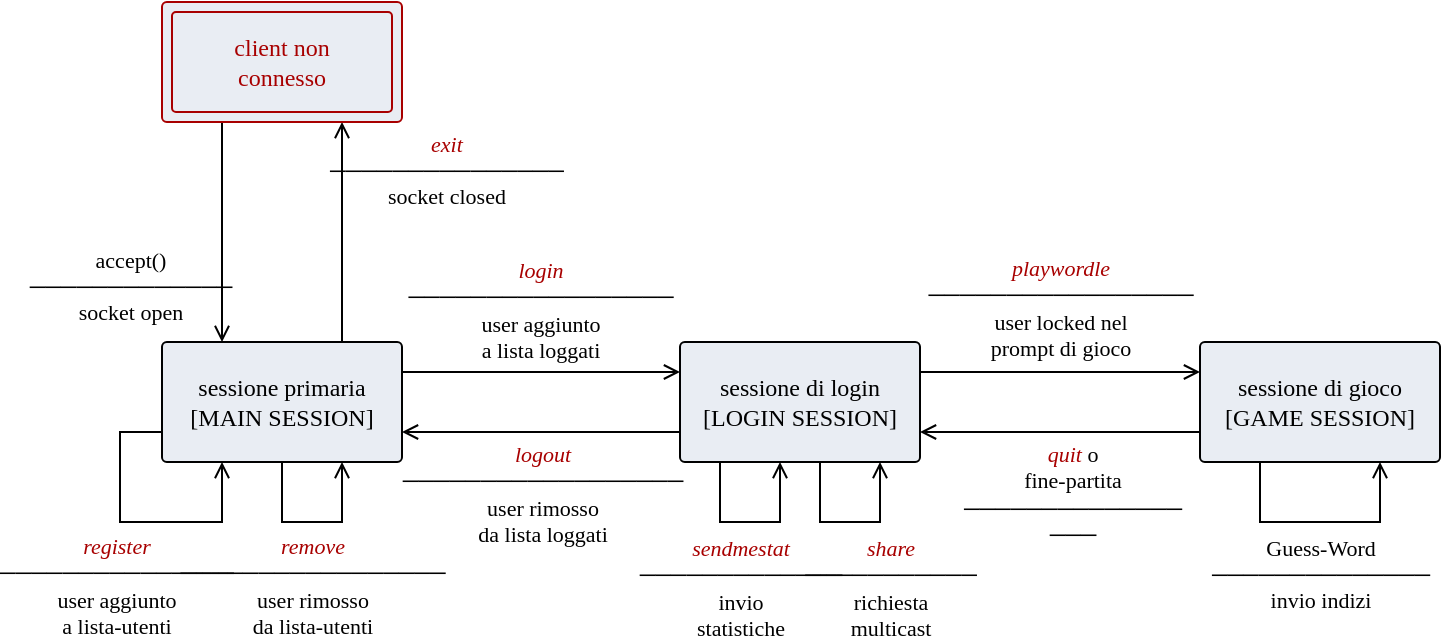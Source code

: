 <mxfile version="21.6.6" type="device">
  <diagram name="Page-1" id="AYuJeRKvqkkNsh38nICG">
    <mxGraphModel dx="1341" dy="438" grid="1" gridSize="10" guides="1" tooltips="1" connect="1" arrows="1" fold="1" page="0" pageScale="1" pageWidth="850" pageHeight="1100" math="0" shadow="0">
      <root>
        <mxCell id="0" />
        <mxCell id="1" parent="0" />
        <mxCell id="60f3MoB0Vz32lBh0VVLf-54" style="edgeStyle=orthogonalEdgeStyle;shape=connector;curved=1;rounded=1;orthogonalLoop=1;jettySize=auto;html=1;exitX=1;exitY=0.25;exitDx=0;exitDy=0;entryX=0;entryY=0.25;entryDx=0;entryDy=0;labelBackgroundColor=default;strokeColor=#000000;fontFamily=Ubuntu Mono;fontSize=11;fontColor=#000000;endArrow=open;endFill=0;" parent="1" source="60f3MoB0Vz32lBh0VVLf-3" target="60f3MoB0Vz32lBh0VVLf-6" edge="1">
          <mxGeometry relative="1" as="geometry" />
        </mxCell>
        <mxCell id="60f3MoB0Vz32lBh0VVLf-58" value="&lt;span style=&quot;font-size: 11px;&quot;&gt;&lt;i style=&quot;font-size: 11px;&quot;&gt;&lt;font color=&quot;#a80000&quot; style=&quot;font-size: 11px;&quot;&gt;login&lt;/font&gt;&lt;/i&gt;&lt;br style=&quot;font-size: 11px;&quot;&gt;&lt;font style=&quot;font-size: 11px;&quot;&gt;─────────────────&lt;br style=&quot;font-size: 11px;&quot;&gt;&lt;/font&gt;user aggiunto&lt;br style=&quot;font-size: 11px;&quot;&gt;a lista loggati&lt;br style=&quot;font-size: 11px;&quot;&gt;&lt;/span&gt;" style="edgeLabel;html=1;align=center;verticalAlign=middle;resizable=0;points=[];fontSize=11;fontFamily=Ubuntu Mono;fontColor=#000000;fontStyle=0;labelBackgroundColor=none;" parent="60f3MoB0Vz32lBh0VVLf-54" vertex="1" connectable="0">
          <mxGeometry x="-0.128" y="1" relative="1" as="geometry">
            <mxPoint x="8" y="-30" as="offset" />
          </mxGeometry>
        </mxCell>
        <mxCell id="xTMwFMf0HeDenURHJso6-14" style="edgeStyle=orthogonalEdgeStyle;rounded=0;orthogonalLoop=1;jettySize=auto;html=1;exitX=0.75;exitY=0;exitDx=0;exitDy=0;entryX=0.75;entryY=1;entryDx=0;entryDy=0;fontFamily=Ubuntu Mono;fontSize=12;fontColor=#000000;endArrow=open;endFill=0;" edge="1" parent="1" source="60f3MoB0Vz32lBh0VVLf-3" target="xTMwFMf0HeDenURHJso6-9">
          <mxGeometry relative="1" as="geometry" />
        </mxCell>
        <mxCell id="xTMwFMf0HeDenURHJso6-16" value="&lt;i style=&quot;font-size: 11px;&quot;&gt;&lt;font color=&quot;#a80000&quot; style=&quot;font-size: 11px;&quot;&gt;exit&lt;/font&gt;&lt;/i&gt;&lt;br style=&quot;font-size: 11px;&quot;&gt;───────────────&lt;br style=&quot;font-size: 11px;&quot;&gt;socket closed" style="edgeLabel;html=1;align=center;verticalAlign=middle;resizable=0;points=[];fontSize=11;fontFamily=Ubuntu Mono;fontColor=#000000;labelBackgroundColor=none;" vertex="1" connectable="0" parent="xTMwFMf0HeDenURHJso6-14">
          <mxGeometry x="0.011" y="-1" relative="1" as="geometry">
            <mxPoint x="51" y="-31" as="offset" />
          </mxGeometry>
        </mxCell>
        <mxCell id="60f3MoB0Vz32lBh0VVLf-3" value="sessione primaria&lt;br&gt;[MAIN SESSION]" style="rounded=1;whiteSpace=wrap;html=1;fontFamily=Ubuntu Mono;fontSize=12;labelBackgroundColor=#e9edf3;fillColor=#e9edf3;arcSize=4;strokeColor=#000000;fontColor=#000000;" parent="1" vertex="1">
          <mxGeometry x="41" y="240" width="120" height="60" as="geometry" />
        </mxCell>
        <mxCell id="60f3MoB0Vz32lBh0VVLf-55" style="edgeStyle=orthogonalEdgeStyle;shape=connector;curved=1;rounded=1;orthogonalLoop=1;jettySize=auto;html=1;exitX=0;exitY=0.75;exitDx=0;exitDy=0;entryX=1;entryY=0.75;entryDx=0;entryDy=0;labelBackgroundColor=default;strokeColor=#000000;fontFamily=Ubuntu Mono;fontSize=11;fontColor=#000000;endArrow=open;endFill=0;" parent="1" source="60f3MoB0Vz32lBh0VVLf-6" target="60f3MoB0Vz32lBh0VVLf-3" edge="1">
          <mxGeometry relative="1" as="geometry" />
        </mxCell>
        <mxCell id="60f3MoB0Vz32lBh0VVLf-59" value="&lt;span style=&quot;font-size: 11px;&quot;&gt;&lt;i style=&quot;font-size: 11px;&quot;&gt;&lt;font color=&quot;#a80000&quot; style=&quot;font-size: 11px;&quot;&gt;logout&lt;/font&gt;&lt;/i&gt;&lt;br style=&quot;font-size: 11px;&quot;&gt;&lt;font style=&quot;font-size: 11px;&quot;&gt;──────────────────&lt;br style=&quot;font-size: 11px;&quot;&gt;&lt;/font&gt;user rimosso&lt;br style=&quot;font-size: 11px;&quot;&gt;da lista loggati&lt;br style=&quot;font-size: 11px;&quot;&gt;&lt;/span&gt;" style="edgeLabel;html=1;align=center;verticalAlign=middle;resizable=0;points=[];fontSize=11;fontFamily=Ubuntu Mono;fontColor=#000000;fontStyle=0;labelBackgroundColor=none;" parent="60f3MoB0Vz32lBh0VVLf-55" vertex="1" connectable="0">
          <mxGeometry x="-0.035" y="-1" relative="1" as="geometry">
            <mxPoint x="-2" y="32" as="offset" />
          </mxGeometry>
        </mxCell>
        <mxCell id="60f3MoB0Vz32lBh0VVLf-56" style="edgeStyle=orthogonalEdgeStyle;shape=connector;curved=1;rounded=1;orthogonalLoop=1;jettySize=auto;html=1;exitX=1;exitY=0.25;exitDx=0;exitDy=0;entryX=0;entryY=0.25;entryDx=0;entryDy=0;labelBackgroundColor=default;strokeColor=#000000;fontFamily=Ubuntu Mono;fontSize=11;fontColor=#000000;endArrow=open;endFill=0;" parent="1" source="60f3MoB0Vz32lBh0VVLf-6" target="60f3MoB0Vz32lBh0VVLf-8" edge="1">
          <mxGeometry relative="1" as="geometry" />
        </mxCell>
        <mxCell id="60f3MoB0Vz32lBh0VVLf-60" value="&lt;span style=&quot;font-size: 11px;&quot;&gt;&lt;i style=&quot;font-size: 11px;&quot;&gt;&lt;font color=&quot;#a80000&quot; style=&quot;font-size: 11px;&quot;&gt;playwordle&lt;/font&gt;&lt;/i&gt;&lt;br style=&quot;font-size: 11px;&quot;&gt;&lt;font style=&quot;font-size: 11px;&quot;&gt;─────────────────&lt;br style=&quot;font-size: 11px;&quot;&gt;&lt;/font&gt;user locked nel&lt;br style=&quot;font-size: 11px;&quot;&gt;prompt di gioco&lt;br style=&quot;font-size: 11px;&quot;&gt;&lt;/span&gt;" style="edgeLabel;html=1;align=center;verticalAlign=middle;resizable=0;points=[];fontSize=11;fontFamily=Ubuntu Mono;fontColor=#000000;fontStyle=0;labelBackgroundColor=none;" parent="60f3MoB0Vz32lBh0VVLf-56" vertex="1" connectable="0">
          <mxGeometry x="0.084" y="1" relative="1" as="geometry">
            <mxPoint x="-6" y="-31" as="offset" />
          </mxGeometry>
        </mxCell>
        <mxCell id="60f3MoB0Vz32lBh0VVLf-6" value="sessione di login&lt;br&gt;[LOGIN SESSION]" style="rounded=1;whiteSpace=wrap;html=1;fontFamily=Ubuntu Mono;fontSize=12;labelBackgroundColor=#e9edf3;fillColor=#e9edf3;arcSize=4;strokeColor=#000000;fontColor=#000000;" parent="1" vertex="1">
          <mxGeometry x="300" y="240" width="120" height="60" as="geometry" />
        </mxCell>
        <mxCell id="60f3MoB0Vz32lBh0VVLf-57" style="edgeStyle=orthogonalEdgeStyle;shape=connector;curved=1;rounded=1;orthogonalLoop=1;jettySize=auto;html=1;exitX=0;exitY=0.75;exitDx=0;exitDy=0;entryX=1;entryY=0.75;entryDx=0;entryDy=0;labelBackgroundColor=default;strokeColor=#000000;fontFamily=Ubuntu Mono;fontSize=11;fontColor=#000000;endArrow=open;endFill=0;" parent="1" source="60f3MoB0Vz32lBh0VVLf-8" target="60f3MoB0Vz32lBh0VVLf-6" edge="1">
          <mxGeometry relative="1" as="geometry" />
        </mxCell>
        <mxCell id="60f3MoB0Vz32lBh0VVLf-61" value="&lt;i style=&quot;font-size: 11px;&quot;&gt;&lt;font color=&quot;#a80000&quot; style=&quot;font-size: 11px;&quot;&gt;quit&lt;/font&gt;&lt;/i&gt; o&lt;br style=&quot;font-size: 11px;&quot;&gt;fine-partita&lt;br style=&quot;font-size: 11px;&quot;&gt;&lt;font style=&quot;font-size: 11px;&quot;&gt;──────────────&lt;/font&gt;&lt;br style=&quot;font-size: 11px;&quot;&gt;───" style="edgeLabel;html=1;align=center;verticalAlign=middle;resizable=0;points=[];fontSize=11;fontFamily=Ubuntu Mono;fontColor=#000000;labelBackgroundColor=none;" parent="60f3MoB0Vz32lBh0VVLf-57" vertex="1" connectable="0">
          <mxGeometry x="0.08" relative="1" as="geometry">
            <mxPoint x="11" y="31" as="offset" />
          </mxGeometry>
        </mxCell>
        <mxCell id="60f3MoB0Vz32lBh0VVLf-8" value="sessione di gioco&lt;br&gt;[GAME SESSION]" style="rounded=1;whiteSpace=wrap;html=1;fontFamily=Ubuntu Mono;fontSize=12;labelBackgroundColor=#e9edf3;fillColor=#e9edf3;arcSize=4;strokeColor=#000000;fontColor=#000000;" parent="1" vertex="1">
          <mxGeometry x="560" y="240" width="120" height="60" as="geometry" />
        </mxCell>
        <mxCell id="xTMwFMf0HeDenURHJso6-13" style="edgeStyle=orthogonalEdgeStyle;rounded=0;orthogonalLoop=1;jettySize=auto;html=1;exitX=0.25;exitY=1;exitDx=0;exitDy=0;entryX=0.25;entryY=0;entryDx=0;entryDy=0;fontFamily=Ubuntu Mono;fontSize=12;fontColor=#000000;endArrow=open;endFill=0;" edge="1" parent="1" source="xTMwFMf0HeDenURHJso6-9" target="60f3MoB0Vz32lBh0VVLf-3">
          <mxGeometry relative="1" as="geometry" />
        </mxCell>
        <mxCell id="xTMwFMf0HeDenURHJso6-15" value="accept()&lt;br style=&quot;font-size: 11px;&quot;&gt;─────────────&lt;br style=&quot;font-size: 11px;&quot;&gt;socket open" style="edgeLabel;html=1;align=center;verticalAlign=middle;resizable=0;points=[];fontSize=11;fontFamily=Ubuntu Mono;fontColor=#000000;labelBackgroundColor=none;" vertex="1" connectable="0" parent="xTMwFMf0HeDenURHJso6-13">
          <mxGeometry x="-0.178" y="2" relative="1" as="geometry">
            <mxPoint x="-48" y="37" as="offset" />
          </mxGeometry>
        </mxCell>
        <mxCell id="xTMwFMf0HeDenURHJso6-9" value="client non&lt;br&gt;connesso" style="whiteSpace=wrap;html=1;rounded=1;labelBackgroundColor=#e9edf3;strokeColor=#a80000;fontFamily=Ubuntu Mono;fontSize=12;fontColor=#A80000;fillColor=#e9edf3;arcSize=4;" vertex="1" parent="1">
          <mxGeometry x="41" y="70" width="120" height="60" as="geometry" />
        </mxCell>
        <mxCell id="xTMwFMf0HeDenURHJso6-18" style="edgeStyle=orthogonalEdgeStyle;orthogonalLoop=1;jettySize=auto;html=1;exitX=0;exitY=0.75;exitDx=0;exitDy=0;entryX=0.25;entryY=1;entryDx=0;entryDy=0;fontFamily=Ubuntu Mono;fontSize=12;fontColor=#000000;endArrow=open;endFill=0;rounded=0;" edge="1" parent="1" source="60f3MoB0Vz32lBh0VVLf-3" target="60f3MoB0Vz32lBh0VVLf-3">
          <mxGeometry relative="1" as="geometry">
            <Array as="points">
              <mxPoint x="20" y="285" />
              <mxPoint x="20" y="330" />
              <mxPoint x="71" y="330" />
            </Array>
          </mxGeometry>
        </mxCell>
        <mxCell id="xTMwFMf0HeDenURHJso6-25" value="&lt;i style=&quot;font-size: 11px;&quot;&gt;&lt;font color=&quot;#a80000&quot; style=&quot;font-size: 11px;&quot;&gt;register&lt;/font&gt;&lt;/i&gt;&lt;br style=&quot;font-size: 11px;&quot;&gt;───────────────&lt;br style=&quot;font-size: 11px;&quot;&gt;user aggiunto&lt;br style=&quot;font-size: 11px;&quot;&gt;a lista-utenti" style="edgeLabel;html=1;align=center;verticalAlign=middle;resizable=0;points=[];fontSize=11;fontFamily=Ubuntu Mono;fontColor=#000000;labelBackgroundColor=none;" vertex="1" connectable="0" parent="xTMwFMf0HeDenURHJso6-18">
          <mxGeometry x="0.261" y="-1" relative="1" as="geometry">
            <mxPoint x="-29" y="31" as="offset" />
          </mxGeometry>
        </mxCell>
        <mxCell id="xTMwFMf0HeDenURHJso6-21" value="" style="whiteSpace=wrap;html=1;rounded=1;labelBackgroundColor=#e9edf3;strokeColor=#A80000;fontFamily=Ubuntu Mono;fontSize=12;fontColor=#000000;fillColor=none;arcSize=4;" vertex="1" parent="1">
          <mxGeometry x="46" y="75" width="110" height="50" as="geometry" />
        </mxCell>
        <mxCell id="xTMwFMf0HeDenURHJso6-22" style="edgeStyle=orthogonalEdgeStyle;rounded=0;orthogonalLoop=1;jettySize=auto;html=1;exitX=0.5;exitY=1;exitDx=0;exitDy=0;entryX=0.75;entryY=1;entryDx=0;entryDy=0;fontFamily=Ubuntu Mono;fontSize=12;fontColor=#000000;endArrow=open;endFill=0;" edge="1" parent="1" source="60f3MoB0Vz32lBh0VVLf-3" target="60f3MoB0Vz32lBh0VVLf-3">
          <mxGeometry relative="1" as="geometry">
            <Array as="points">
              <mxPoint x="101" y="330" />
              <mxPoint x="131" y="330" />
            </Array>
          </mxGeometry>
        </mxCell>
        <mxCell id="xTMwFMf0HeDenURHJso6-26" value="&lt;i style=&quot;font-size: 11px;&quot;&gt;&lt;font color=&quot;#a80000&quot; style=&quot;font-size: 11px;&quot;&gt;remove&lt;/font&gt;&lt;/i&gt;&lt;br style=&quot;font-size: 11px;&quot;&gt;─────────────────&lt;br style=&quot;font-size: 11px;&quot;&gt;user rimosso&lt;br style=&quot;font-size: 11px;&quot;&gt;da lista-utenti" style="edgeLabel;html=1;align=center;verticalAlign=middle;resizable=0;points=[];fontSize=11;fontFamily=Ubuntu Mono;fontColor=#000000;labelBackgroundColor=none;" vertex="1" connectable="0" parent="xTMwFMf0HeDenURHJso6-22">
          <mxGeometry x="0.134" y="1" relative="1" as="geometry">
            <mxPoint x="-6" y="33" as="offset" />
          </mxGeometry>
        </mxCell>
        <mxCell id="xTMwFMf0HeDenURHJso6-23" style="edgeStyle=orthogonalEdgeStyle;rounded=0;orthogonalLoop=1;jettySize=auto;html=1;exitX=0.25;exitY=1;exitDx=0;exitDy=0;entryX=0.5;entryY=1;entryDx=0;entryDy=0;fontFamily=Ubuntu Mono;fontSize=12;fontColor=#000000;endArrow=open;endFill=0;" edge="1" parent="1">
          <mxGeometry relative="1" as="geometry">
            <mxPoint x="320.0" y="300" as="sourcePoint" />
            <mxPoint x="350.0" y="300" as="targetPoint" />
            <Array as="points">
              <mxPoint x="320" y="330" />
              <mxPoint x="350" y="330" />
            </Array>
          </mxGeometry>
        </mxCell>
        <mxCell id="xTMwFMf0HeDenURHJso6-29" value="&lt;i style=&quot;font-size: 11px;&quot;&gt;&lt;font color=&quot;#a80000&quot; style=&quot;font-size: 11px;&quot;&gt;sendmestat&lt;/font&gt;&lt;/i&gt;&lt;br style=&quot;font-size: 11px;&quot;&gt;─────────────&lt;br style=&quot;font-size: 11px;&quot;&gt;invio&lt;br&gt;statistiche" style="edgeLabel;html=1;align=center;verticalAlign=middle;resizable=0;points=[];fontSize=11;fontFamily=Ubuntu Mono;fontColor=#000000;labelBackgroundColor=none;" vertex="1" connectable="0" parent="xTMwFMf0HeDenURHJso6-23">
          <mxGeometry x="0.065" y="1" relative="1" as="geometry">
            <mxPoint x="-8" y="34" as="offset" />
          </mxGeometry>
        </mxCell>
        <mxCell id="xTMwFMf0HeDenURHJso6-24" style="edgeStyle=orthogonalEdgeStyle;rounded=0;orthogonalLoop=1;jettySize=auto;html=1;exitX=0.5;exitY=1;exitDx=0;exitDy=0;entryX=0.75;entryY=1;entryDx=0;entryDy=0;fontFamily=Ubuntu Mono;fontSize=12;fontColor=#000000;endArrow=open;endFill=0;" edge="1" parent="1">
          <mxGeometry relative="1" as="geometry">
            <mxPoint x="370.0" y="300" as="sourcePoint" />
            <mxPoint x="400.0" y="300" as="targetPoint" />
            <Array as="points">
              <mxPoint x="370" y="330" />
              <mxPoint x="400" y="330" />
            </Array>
          </mxGeometry>
        </mxCell>
        <mxCell id="xTMwFMf0HeDenURHJso6-30" value="&lt;i style=&quot;font-size: 11px;&quot;&gt;&lt;font color=&quot;#a80000&quot; style=&quot;font-size: 11px;&quot;&gt;share&lt;/font&gt;&lt;/i&gt;&lt;br style=&quot;font-size: 11px;&quot;&gt;───────────&lt;br style=&quot;font-size: 11px;&quot;&gt;richiesta&lt;br&gt;multicast" style="edgeLabel;html=1;align=center;verticalAlign=middle;resizable=0;points=[];fontSize=11;fontFamily=Ubuntu Mono;fontColor=#000000;labelBackgroundColor=none;" vertex="1" connectable="0" parent="xTMwFMf0HeDenURHJso6-24">
          <mxGeometry x="0.211" y="1" relative="1" as="geometry">
            <mxPoint x="10" y="34" as="offset" />
          </mxGeometry>
        </mxCell>
        <mxCell id="xTMwFMf0HeDenURHJso6-28" style="edgeStyle=orthogonalEdgeStyle;rounded=0;orthogonalLoop=1;jettySize=auto;html=1;exitX=0.25;exitY=1;exitDx=0;exitDy=0;entryX=0.75;entryY=1;entryDx=0;entryDy=0;fontFamily=Ubuntu Mono;fontSize=12;fontColor=#000000;endArrow=open;endFill=0;" edge="1" parent="1" source="60f3MoB0Vz32lBh0VVLf-8" target="60f3MoB0Vz32lBh0VVLf-8">
          <mxGeometry relative="1" as="geometry">
            <Array as="points">
              <mxPoint x="590" y="330" />
              <mxPoint x="650" y="330" />
            </Array>
          </mxGeometry>
        </mxCell>
        <mxCell id="xTMwFMf0HeDenURHJso6-31" value="Guess-Word&lt;br style=&quot;font-size: 11px;&quot;&gt;──────────────&lt;br style=&quot;font-size: 11px;&quot;&gt;invio indizi" style="edgeLabel;html=1;align=center;verticalAlign=middle;resizable=0;points=[];fontSize=11;fontFamily=Ubuntu Mono;fontColor=#000000;labelBackgroundColor=none;" vertex="1" connectable="0" parent="xTMwFMf0HeDenURHJso6-28">
          <mxGeometry x="-0.217" y="2" relative="1" as="geometry">
            <mxPoint x="13" y="28" as="offset" />
          </mxGeometry>
        </mxCell>
      </root>
    </mxGraphModel>
  </diagram>
</mxfile>
